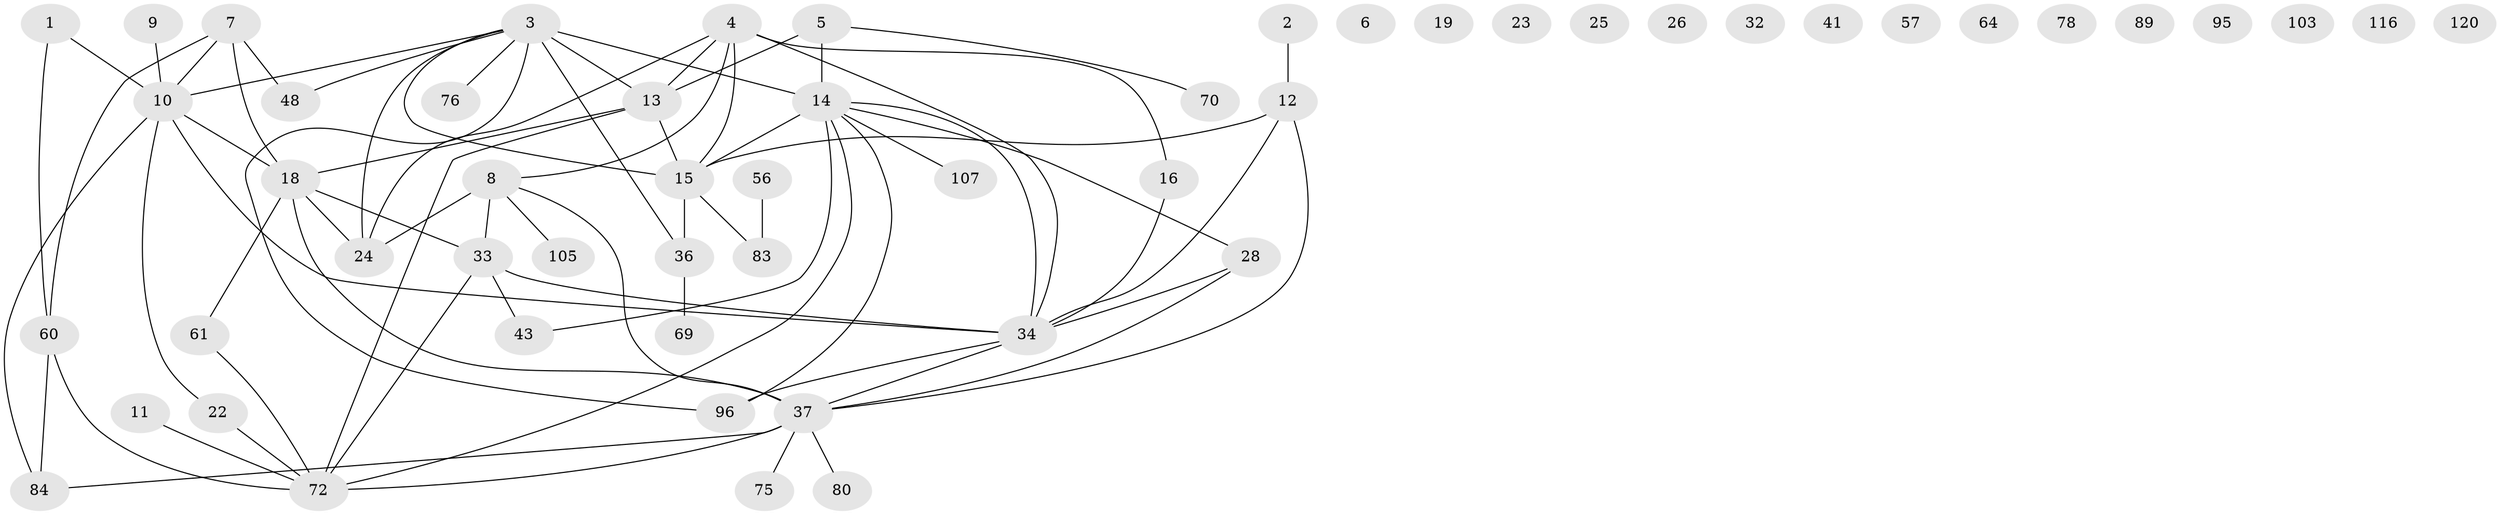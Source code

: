 // original degree distribution, {2: 0.21774193548387097, 1: 0.21774193548387097, 5: 0.08064516129032258, 4: 0.11290322580645161, 3: 0.25806451612903225, 6: 0.008064516129032258, 0: 0.08870967741935484, 8: 0.008064516129032258, 7: 0.008064516129032258}
// Generated by graph-tools (version 1.1) at 2025/16/03/04/25 18:16:27]
// undirected, 54 vertices, 72 edges
graph export_dot {
graph [start="1"]
  node [color=gray90,style=filled];
  1;
  2;
  3 [super="+114+112+17"];
  4 [super="+94+101+91"];
  5 [super="+21"];
  6 [super="+88"];
  7 [super="+45"];
  8 [super="+50+55"];
  9 [super="+87"];
  10 [super="+29+111+20"];
  11;
  12 [super="+66"];
  13 [super="+46"];
  14 [super="+42+113+38+27"];
  15 [super="+68+59"];
  16 [super="+106"];
  18 [super="+30+82"];
  19 [super="+117"];
  22;
  23;
  24 [super="+109"];
  25;
  26 [super="+31"];
  28 [super="+86"];
  32;
  33 [super="+93+73"];
  34 [super="+53+35"];
  36 [super="+92"];
  37 [super="+51"];
  41;
  43;
  48;
  56;
  57;
  60 [super="+81+77"];
  61 [super="+74"];
  64;
  69;
  70;
  72 [super="+123+102"];
  75;
  76 [super="+100"];
  78 [super="+99"];
  80;
  83 [super="+119"];
  84;
  89;
  95;
  96;
  103;
  105;
  107;
  116;
  120;
  1 -- 60;
  1 -- 10;
  2 -- 12;
  3 -- 48;
  3 -- 14 [weight=3];
  3 -- 24;
  3 -- 96;
  3 -- 36;
  3 -- 15;
  3 -- 10;
  3 -- 13 [weight=2];
  3 -- 76;
  4 -- 8;
  4 -- 15 [weight=2];
  4 -- 24;
  4 -- 13 [weight=2];
  4 -- 16;
  4 -- 34;
  5 -- 70;
  5 -- 14;
  5 -- 13;
  7 -- 48;
  7 -- 18;
  7 -- 10;
  7 -- 60;
  8 -- 24;
  8 -- 105;
  8 -- 37 [weight=2];
  8 -- 33;
  9 -- 10;
  10 -- 84;
  10 -- 22;
  10 -- 18;
  10 -- 34;
  11 -- 72;
  12 -- 37;
  12 -- 34;
  12 -- 15;
  13 -- 72;
  13 -- 18 [weight=2];
  13 -- 15;
  14 -- 15 [weight=2];
  14 -- 43;
  14 -- 107;
  14 -- 96;
  14 -- 72;
  14 -- 34;
  14 -- 28;
  15 -- 83;
  15 -- 36;
  16 -- 34;
  18 -- 37 [weight=2];
  18 -- 33;
  18 -- 61;
  18 -- 24;
  22 -- 72;
  28 -- 37;
  28 -- 34;
  33 -- 72;
  33 -- 34;
  33 -- 43;
  34 -- 96;
  34 -- 37;
  36 -- 69;
  37 -- 72 [weight=2];
  37 -- 75;
  37 -- 80;
  37 -- 84;
  56 -- 83;
  60 -- 72;
  60 -- 84;
  61 -- 72;
}
